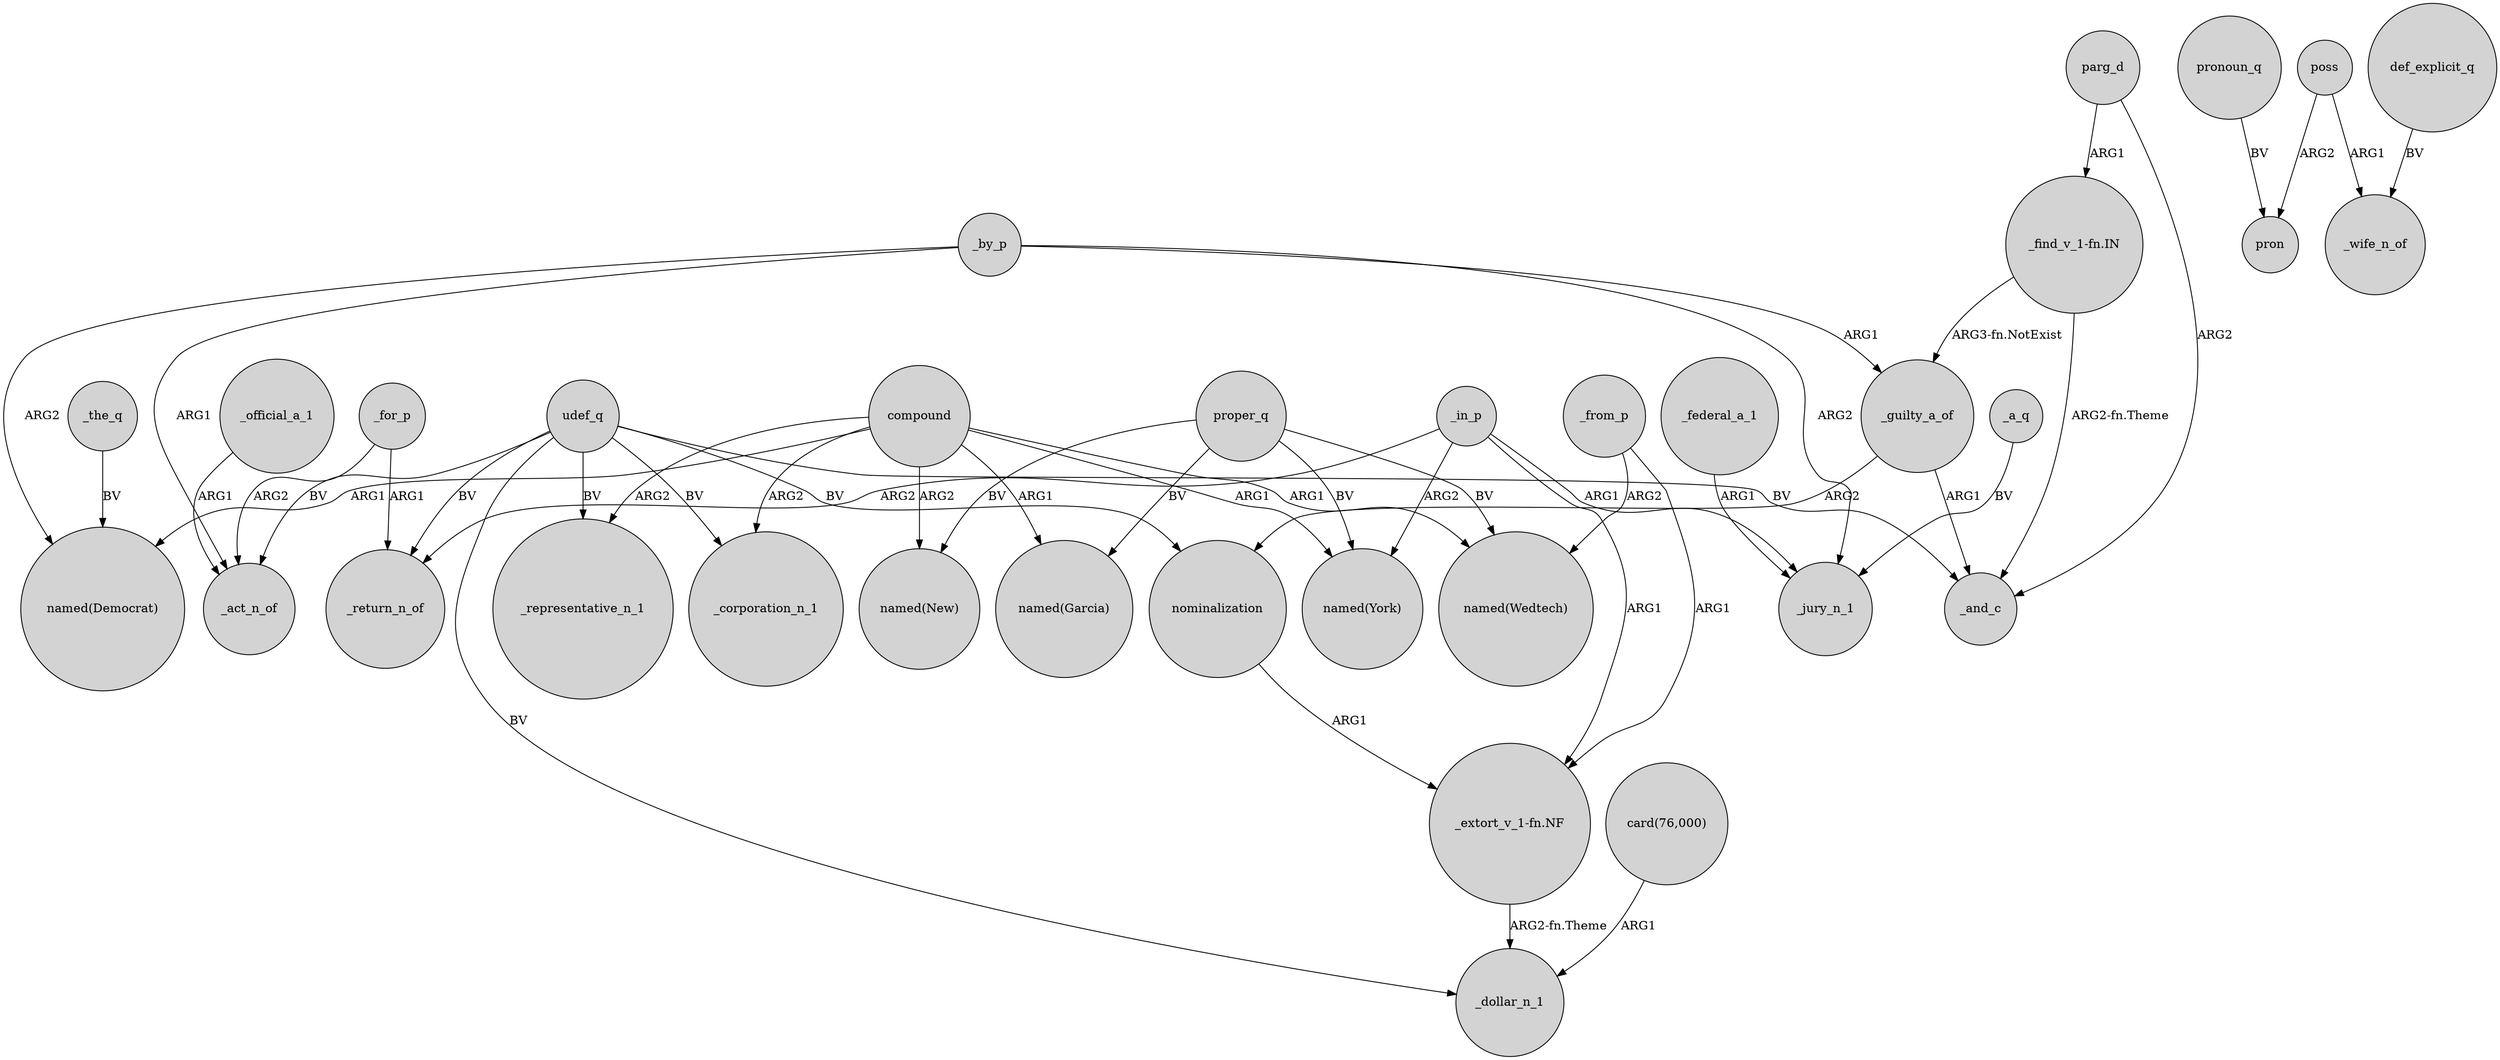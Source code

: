 digraph {
	node [shape=circle style=filled]
	_the_q -> "named(Democrat)" [label=BV]
	_by_p -> _act_n_of [label=ARG1]
	compound -> "named(New)" [label=ARG2]
	_for_p -> _return_n_of [label=ARG1]
	poss -> pron [label=ARG2]
	_guilty_a_of -> nominalization [label=ARG2]
	proper_q -> "named(New)" [label=BV]
	def_explicit_q -> _wife_n_of [label=BV]
	udef_q -> _return_n_of [label=BV]
	_in_p -> _jury_n_1 [label=ARG1]
	_guilty_a_of -> _and_c [label=ARG1]
	compound -> _corporation_n_1 [label=ARG2]
	nominalization -> "_extort_v_1-fn.NF" [label=ARG1]
	compound -> "named(Garcia)" [label=ARG1]
	"_find_v_1-fn.IN" -> _guilty_a_of [label="ARG3-fn.NotExist"]
	poss -> _wife_n_of [label=ARG1]
	"_extort_v_1-fn.NF" -> _dollar_n_1 [label="ARG2-fn.Theme"]
	compound -> "named(Democrat)" [label=ARG1]
	_by_p -> _jury_n_1 [label=ARG2]
	_from_p -> "_extort_v_1-fn.NF" [label=ARG1]
	_in_p -> _return_n_of [label=ARG2]
	parg_d -> _and_c [label=ARG2]
	_official_a_1 -> _act_n_of [label=ARG1]
	udef_q -> _act_n_of [label=BV]
	pronoun_q -> pron [label=BV]
	compound -> _representative_n_1 [label=ARG2]
	_from_p -> "named(Wedtech)" [label=ARG2]
	udef_q -> _corporation_n_1 [label=BV]
	compound -> "named(Wedtech)" [label=ARG1]
	_in_p -> "_extort_v_1-fn.NF" [label=ARG1]
	compound -> "named(York)" [label=ARG1]
	"card(76,000)" -> _dollar_n_1 [label=ARG1]
	udef_q -> nominalization [label=BV]
	parg_d -> "_find_v_1-fn.IN" [label=ARG1]
	udef_q -> _representative_n_1 [label=BV]
	_in_p -> "named(York)" [label=ARG2]
	_a_q -> _jury_n_1 [label=BV]
	proper_q -> "named(Garcia)" [label=BV]
	_by_p -> "named(Democrat)" [label=ARG2]
	"_find_v_1-fn.IN" -> _and_c [label="ARG2-fn.Theme"]
	proper_q -> "named(York)" [label=BV]
	udef_q -> _and_c [label=BV]
	_for_p -> _act_n_of [label=ARG2]
	_by_p -> _guilty_a_of [label=ARG1]
	_federal_a_1 -> _jury_n_1 [label=ARG1]
	udef_q -> _dollar_n_1 [label=BV]
	proper_q -> "named(Wedtech)" [label=BV]
}
